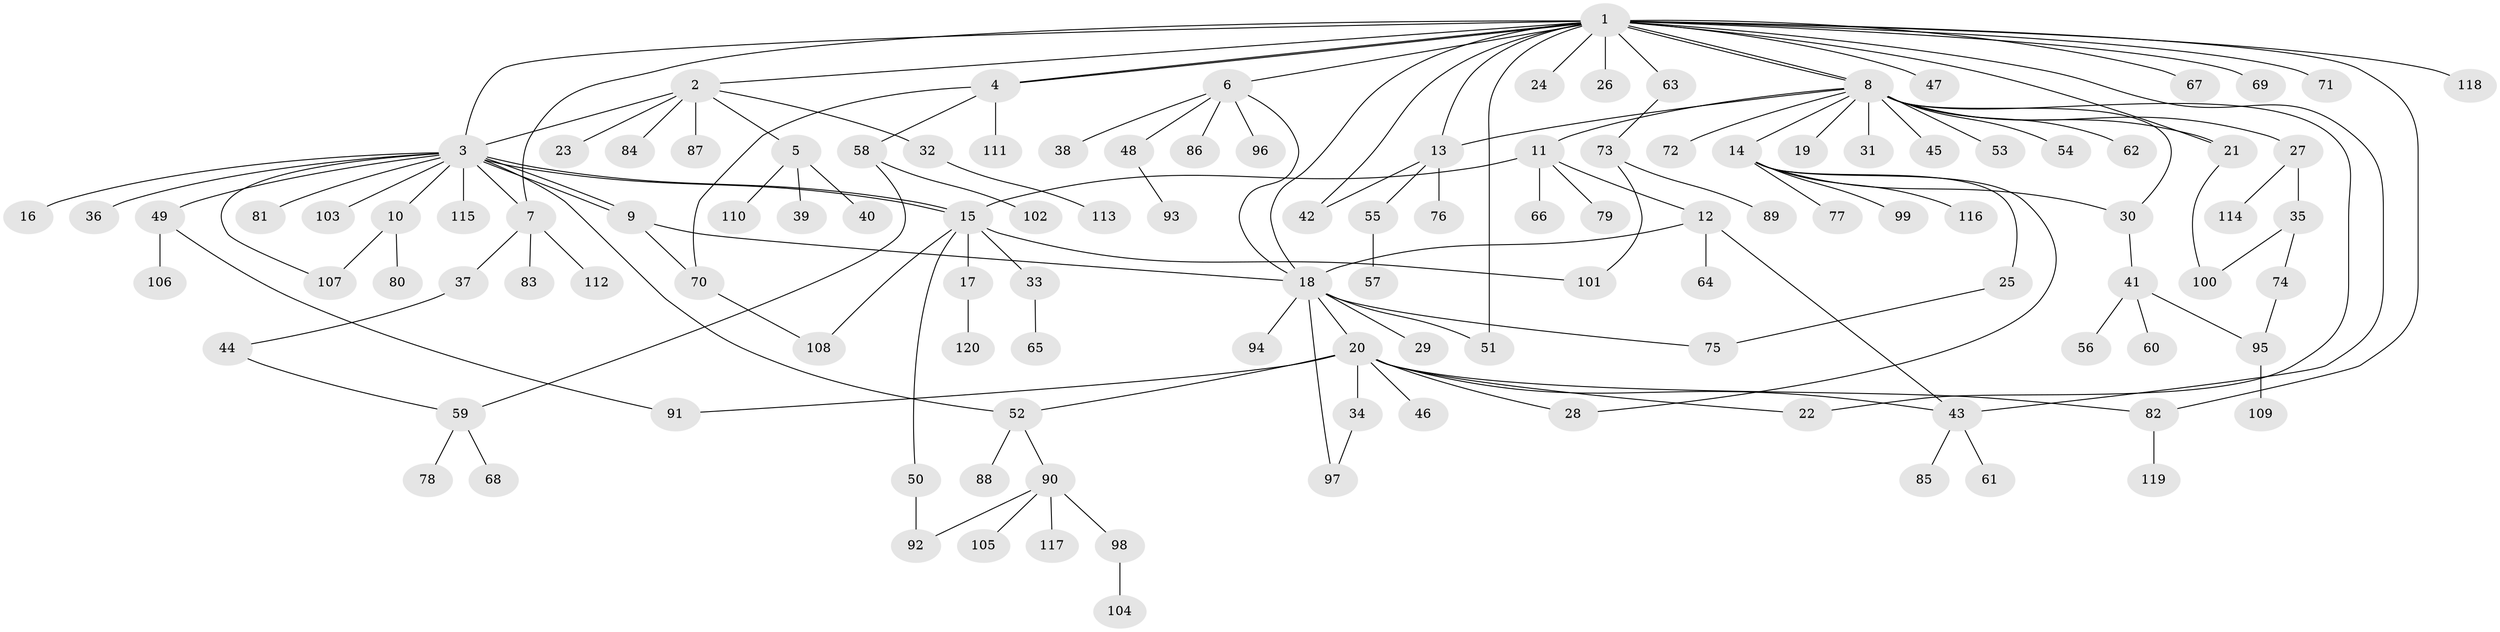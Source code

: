 // Generated by graph-tools (version 1.1) at 2025/11/02/27/25 16:11:09]
// undirected, 120 vertices, 151 edges
graph export_dot {
graph [start="1"]
  node [color=gray90,style=filled];
  1;
  2;
  3;
  4;
  5;
  6;
  7;
  8;
  9;
  10;
  11;
  12;
  13;
  14;
  15;
  16;
  17;
  18;
  19;
  20;
  21;
  22;
  23;
  24;
  25;
  26;
  27;
  28;
  29;
  30;
  31;
  32;
  33;
  34;
  35;
  36;
  37;
  38;
  39;
  40;
  41;
  42;
  43;
  44;
  45;
  46;
  47;
  48;
  49;
  50;
  51;
  52;
  53;
  54;
  55;
  56;
  57;
  58;
  59;
  60;
  61;
  62;
  63;
  64;
  65;
  66;
  67;
  68;
  69;
  70;
  71;
  72;
  73;
  74;
  75;
  76;
  77;
  78;
  79;
  80;
  81;
  82;
  83;
  84;
  85;
  86;
  87;
  88;
  89;
  90;
  91;
  92;
  93;
  94;
  95;
  96;
  97;
  98;
  99;
  100;
  101;
  102;
  103;
  104;
  105;
  106;
  107;
  108;
  109;
  110;
  111;
  112;
  113;
  114;
  115;
  116;
  117;
  118;
  119;
  120;
  1 -- 2;
  1 -- 3;
  1 -- 4;
  1 -- 4;
  1 -- 6;
  1 -- 7;
  1 -- 8;
  1 -- 8;
  1 -- 13;
  1 -- 18;
  1 -- 21;
  1 -- 24;
  1 -- 26;
  1 -- 42;
  1 -- 43;
  1 -- 47;
  1 -- 51;
  1 -- 63;
  1 -- 67;
  1 -- 69;
  1 -- 71;
  1 -- 82;
  1 -- 118;
  2 -- 3;
  2 -- 5;
  2 -- 23;
  2 -- 32;
  2 -- 84;
  2 -- 87;
  3 -- 7;
  3 -- 9;
  3 -- 9;
  3 -- 10;
  3 -- 15;
  3 -- 15;
  3 -- 16;
  3 -- 36;
  3 -- 49;
  3 -- 52;
  3 -- 81;
  3 -- 103;
  3 -- 107;
  3 -- 115;
  4 -- 58;
  4 -- 70;
  4 -- 111;
  5 -- 39;
  5 -- 40;
  5 -- 110;
  6 -- 18;
  6 -- 38;
  6 -- 48;
  6 -- 86;
  6 -- 96;
  7 -- 37;
  7 -- 83;
  7 -- 112;
  8 -- 11;
  8 -- 13;
  8 -- 14;
  8 -- 19;
  8 -- 21;
  8 -- 22;
  8 -- 27;
  8 -- 30;
  8 -- 31;
  8 -- 45;
  8 -- 53;
  8 -- 54;
  8 -- 62;
  8 -- 72;
  9 -- 18;
  9 -- 70;
  10 -- 80;
  10 -- 107;
  11 -- 12;
  11 -- 15;
  11 -- 66;
  11 -- 79;
  12 -- 18;
  12 -- 43;
  12 -- 64;
  13 -- 42;
  13 -- 55;
  13 -- 76;
  14 -- 25;
  14 -- 28;
  14 -- 30;
  14 -- 77;
  14 -- 99;
  14 -- 116;
  15 -- 17;
  15 -- 33;
  15 -- 50;
  15 -- 101;
  15 -- 108;
  17 -- 120;
  18 -- 20;
  18 -- 29;
  18 -- 51;
  18 -- 75;
  18 -- 94;
  18 -- 97;
  20 -- 22;
  20 -- 28;
  20 -- 34;
  20 -- 43;
  20 -- 46;
  20 -- 52;
  20 -- 82;
  20 -- 91;
  21 -- 100;
  25 -- 75;
  27 -- 35;
  27 -- 114;
  30 -- 41;
  32 -- 113;
  33 -- 65;
  34 -- 97;
  35 -- 74;
  35 -- 100;
  37 -- 44;
  41 -- 56;
  41 -- 60;
  41 -- 95;
  43 -- 61;
  43 -- 85;
  44 -- 59;
  48 -- 93;
  49 -- 91;
  49 -- 106;
  50 -- 92;
  52 -- 88;
  52 -- 90;
  55 -- 57;
  58 -- 59;
  58 -- 102;
  59 -- 68;
  59 -- 78;
  63 -- 73;
  70 -- 108;
  73 -- 89;
  73 -- 101;
  74 -- 95;
  82 -- 119;
  90 -- 92;
  90 -- 98;
  90 -- 105;
  90 -- 117;
  95 -- 109;
  98 -- 104;
}

